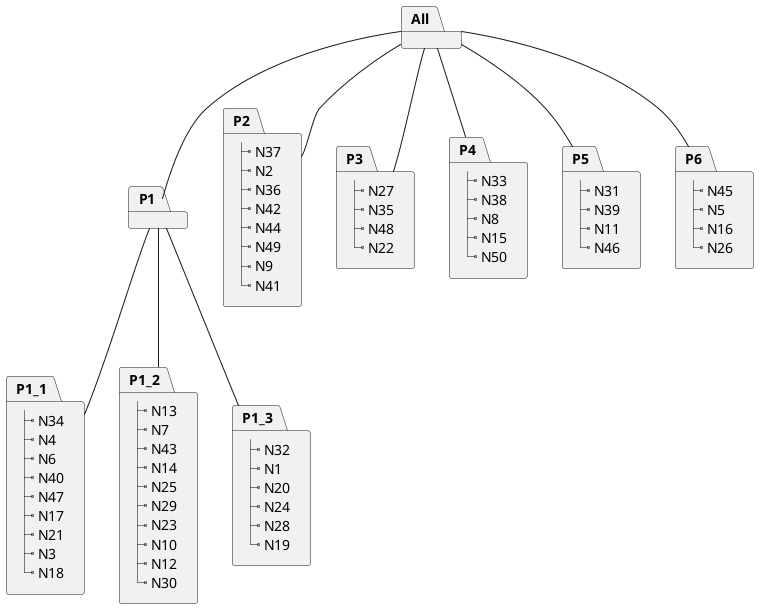 @startuml

skinparam backgroundColor transparent

package All
package P1
package P1_1 [
    |_ N34
    |_ N4
    |_ N6
    |_ N40
    |_ N47
    |_ N17
    |_ N21
    |_ N3
    |_ N18
]
package P1_2 [
    |_ N13
    |_ N7
    |_ N43
    |_ N14
    |_ N25
    |_ N29
    |_ N23
    |_ N10
    |_ N12
    |_ N30
]
package P1_3 [
    |_ N32
    |_ N1
    |_ N20
    |_ N24
    |_ N28
    |_ N19
]
package P2 [
    |_ N37
    |_ N2
    |_ N36
    |_ N42
    |_ N44
    |_ N49
    |_ N9
    |_ N41
]
package P3 [
    |_ N27
    |_ N35
    |_ N48
    |_ N22
]
package P4 [
    |_ N33
    |_ N38
    |_ N8
    |_ N15
    |_ N50
]
package P5 [
    |_ N31
    |_ N39
    |_ N11
    |_ N46
]
package P6 [
    |_ N45
    |_ N5
    |_ N16
    |_ N26
]

All -- P1
All -- P2
All -- P3
All -- P4
All -- P5
All -- P6

P1 -- P1_1
P1 -- P1_2
P1 -- P1_3

@enduml
